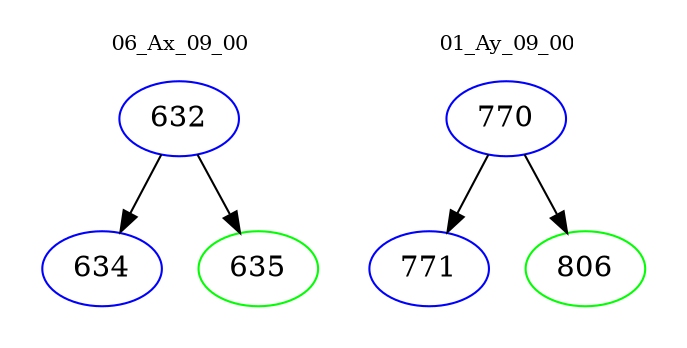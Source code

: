 digraph{
subgraph cluster_0 {
color = white
label = "06_Ax_09_00";
fontsize=10;
T0_632 [label="632", color="blue"]
T0_632 -> T0_634 [color="black"]
T0_634 [label="634", color="blue"]
T0_632 -> T0_635 [color="black"]
T0_635 [label="635", color="green"]
}
subgraph cluster_1 {
color = white
label = "01_Ay_09_00";
fontsize=10;
T1_770 [label="770", color="blue"]
T1_770 -> T1_771 [color="black"]
T1_771 [label="771", color="blue"]
T1_770 -> T1_806 [color="black"]
T1_806 [label="806", color="green"]
}
}
